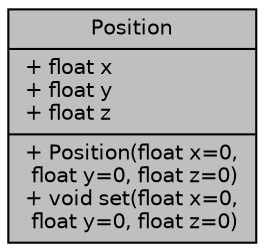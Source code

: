 digraph "Position"
{
 // LATEX_PDF_SIZE
  edge [fontname="Helvetica",fontsize="10",labelfontname="Helvetica",labelfontsize="10"];
  node [fontname="Helvetica",fontsize="10",shape=record];
  Node1 [label="{Position\n|+ float x\l+ float y\l+ float z\l|+  Position(float x=0,\l float y=0, float z=0)\l+ void set(float x=0,\l float y=0, float z=0)\l}",height=0.2,width=0.4,color="black", fillcolor="grey75", style="filled", fontcolor="black",tooltip="Position of Vertex."];
}
